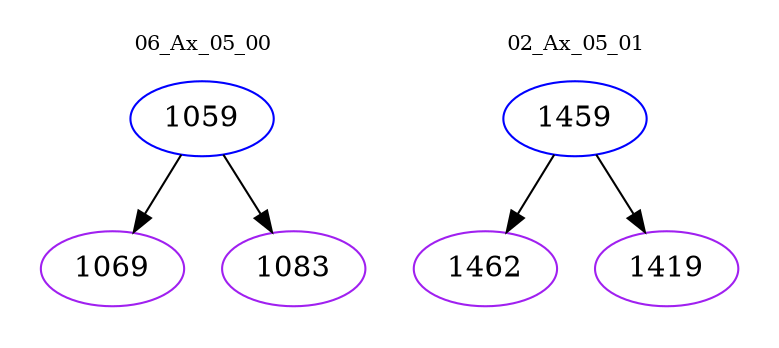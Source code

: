 digraph{
subgraph cluster_0 {
color = white
label = "06_Ax_05_00";
fontsize=10;
T0_1059 [label="1059", color="blue"]
T0_1059 -> T0_1069 [color="black"]
T0_1069 [label="1069", color="purple"]
T0_1059 -> T0_1083 [color="black"]
T0_1083 [label="1083", color="purple"]
}
subgraph cluster_1 {
color = white
label = "02_Ax_05_01";
fontsize=10;
T1_1459 [label="1459", color="blue"]
T1_1459 -> T1_1462 [color="black"]
T1_1462 [label="1462", color="purple"]
T1_1459 -> T1_1419 [color="black"]
T1_1419 [label="1419", color="purple"]
}
}
